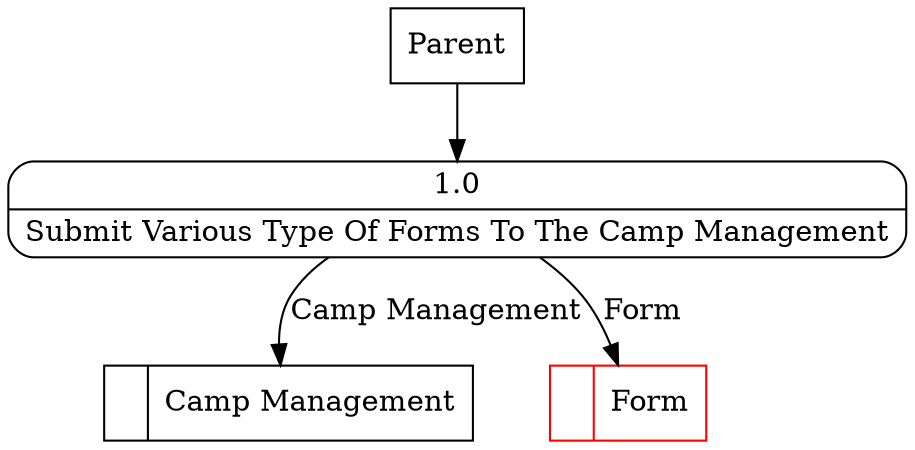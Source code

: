 digraph dfd2{ 
node[shape=record]
200 [label="<f0>  |<f1> Camp Management " ];
201 [label="<f0>  |<f1> Form " color=red];
202 [label="Parent" shape=box];
203 [label="{<f0> 1.0|<f1> Submit Various Type Of Forms To The Camp Management }" shape=Mrecord];
202 -> 203
203 -> 201 [label="Form"]
203 -> 200 [label="Camp Management"]
}